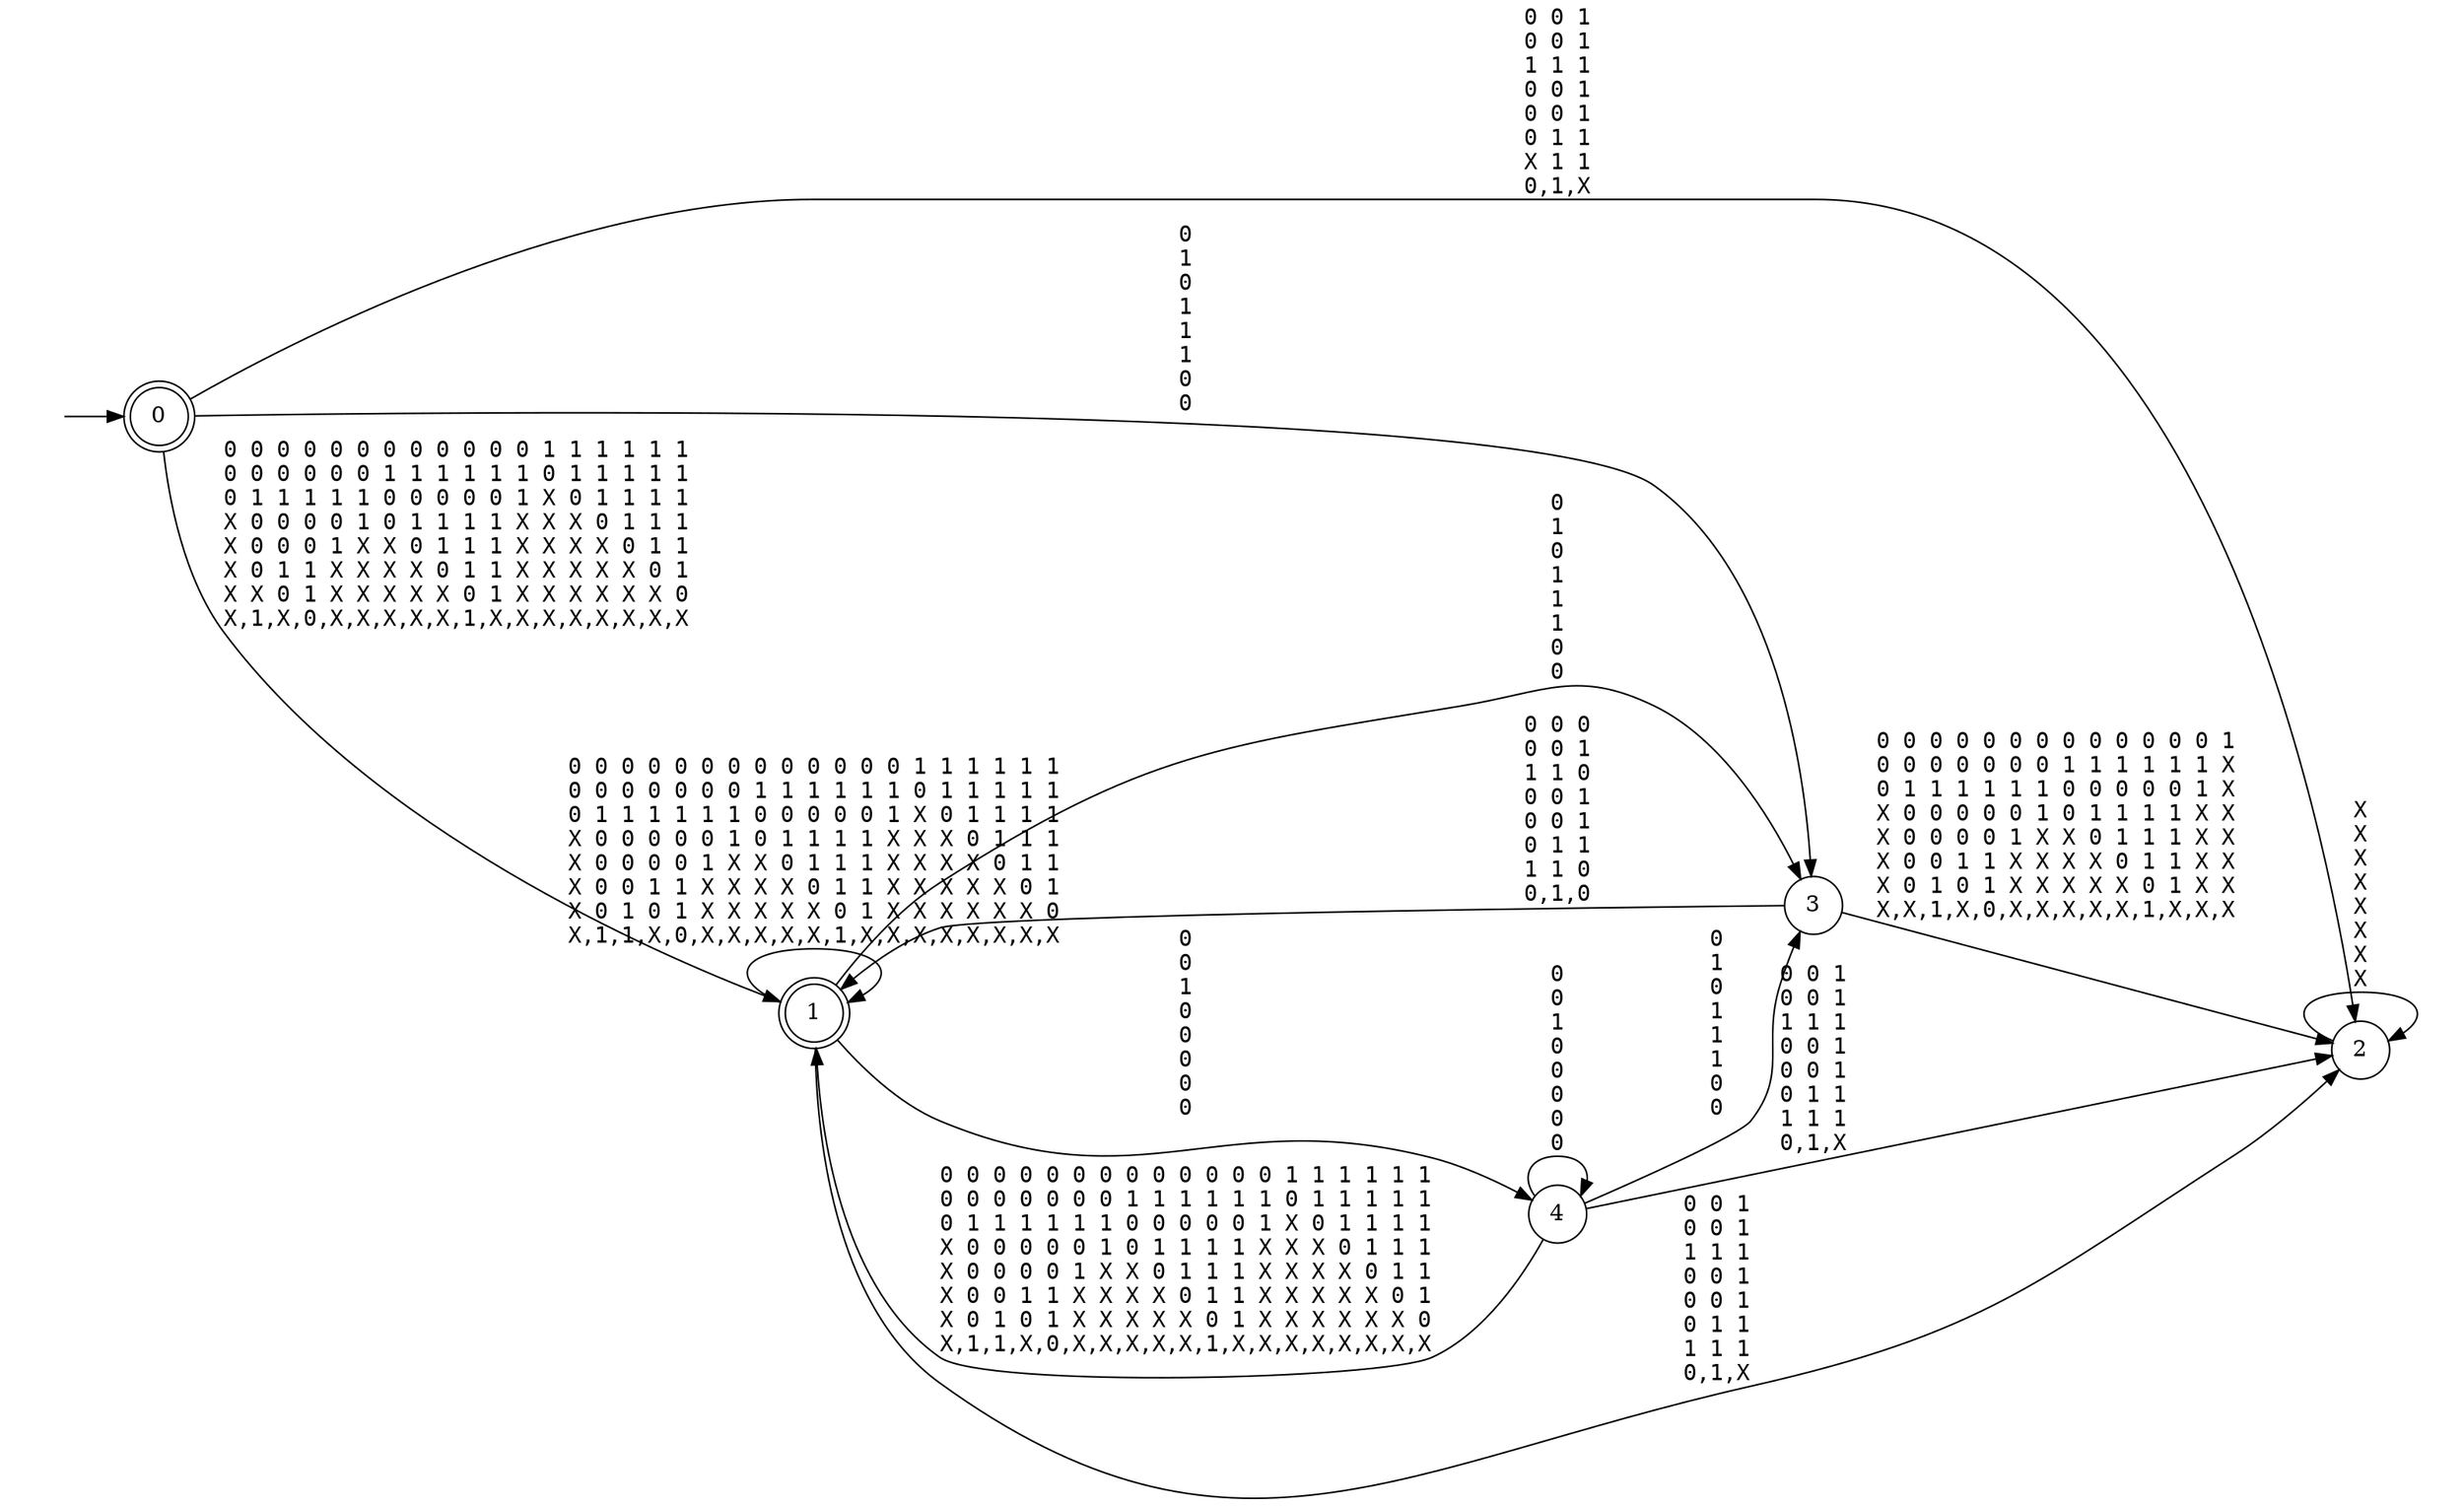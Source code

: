 digraph MONA_DFA {
 rankdir = LR;
 center = true;
 size = "700.5,1000.5";
 edge [fontname = Courier];
 node [height = .5, width = .5];
 node [shape = doublecircle]; 0; 1;
 node [shape = circle]; 2; 3; 4;
 node [shape = box];
 init [shape = plaintext, label = ""];
 init -> 0;
 0 -> 1 [label="0 0 0 0 0 0 0 0 0 0 0 0 1 1 1 1 1 1\n0 0 0 0 0 0 1 1 1 1 1 1 0 1 1 1 1 1\n0 1 1 1 1 1 0 0 0 0 0 1 X 0 1 1 1 1\nX 0 0 0 0 1 0 1 1 1 1 X X X 0 1 1 1\nX 0 0 0 1 X X 0 1 1 1 X X X X 0 1 1\nX 0 1 1 X X X X 0 1 1 X X X X X 0 1\nX X 0 1 X X X X X 0 1 X X X X X X 0\nX,1,X,0,X,X,X,X,X,1,X,X,X,X,X,X,X,X"];
 0 -> 2 [label="0 0 1\n0 0 1\n1 1 1\n0 0 1\n0 0 1\n0 1 1\nX 1 1\n0,1,X"];
 0 -> 3 [label="0\n1\n0\n1\n1\n1\n0\n0"];
 1 -> 1 [label="0 0 0 0 0 0 0 0 0 0 0 0 0 1 1 1 1 1 1\n0 0 0 0 0 0 0 1 1 1 1 1 1 0 1 1 1 1 1\n0 1 1 1 1 1 1 0 0 0 0 0 1 X 0 1 1 1 1\nX 0 0 0 0 0 1 0 1 1 1 1 X X X 0 1 1 1\nX 0 0 0 0 1 X X 0 1 1 1 X X X X 0 1 1\nX 0 0 1 1 X X X X 0 1 1 X X X X X 0 1\nX 0 1 0 1 X X X X X 0 1 X X X X X X 0\nX,1,1,X,0,X,X,X,X,X,1,X,X,X,X,X,X,X,X"];
 1 -> 2 [label="0 0 1\n0 0 1\n1 1 1\n0 0 1\n0 0 1\n0 1 1\n1 1 1\n0,1,X"];
 1 -> 3 [label="0\n1\n0\n1\n1\n1\n0\n0"];
 1 -> 4 [label="0\n0\n1\n0\n0\n0\n0\n0"];
 2 -> 2 [label="X\nX\nX\nX\nX\nX\nX\nX"];
 3 -> 1 [label="0 0 0\n0 0 1\n1 1 0\n0 0 1\n0 0 1\n0 1 1\n1 1 0\n0,1,0"];
 3 -> 2 [label="0 0 0 0 0 0 0 0 0 0 0 0 0 1\n0 0 0 0 0 0 0 1 1 1 1 1 1 X\n0 1 1 1 1 1 1 0 0 0 0 0 1 X\nX 0 0 0 0 0 1 0 1 1 1 1 X X\nX 0 0 0 0 1 X X 0 1 1 1 X X\nX 0 0 1 1 X X X X 0 1 1 X X\nX 0 1 0 1 X X X X X 0 1 X X\nX,X,1,X,0,X,X,X,X,X,1,X,X,X"];
 4 -> 1 [label="0 0 0 0 0 0 0 0 0 0 0 0 0 1 1 1 1 1 1\n0 0 0 0 0 0 0 1 1 1 1 1 1 0 1 1 1 1 1\n0 1 1 1 1 1 1 0 0 0 0 0 1 X 0 1 1 1 1\nX 0 0 0 0 0 1 0 1 1 1 1 X X X 0 1 1 1\nX 0 0 0 0 1 X X 0 1 1 1 X X X X 0 1 1\nX 0 0 1 1 X X X X 0 1 1 X X X X X 0 1\nX 0 1 0 1 X X X X X 0 1 X X X X X X 0\nX,1,1,X,0,X,X,X,X,X,1,X,X,X,X,X,X,X,X"];
 4 -> 2 [label="0 0 1\n0 0 1\n1 1 1\n0 0 1\n0 0 1\n0 1 1\n1 1 1\n0,1,X"];
 4 -> 3 [label="0\n1\n0\n1\n1\n1\n0\n0"];
 4 -> 4 [label="0\n0\n1\n0\n0\n0\n0\n0"];
}
